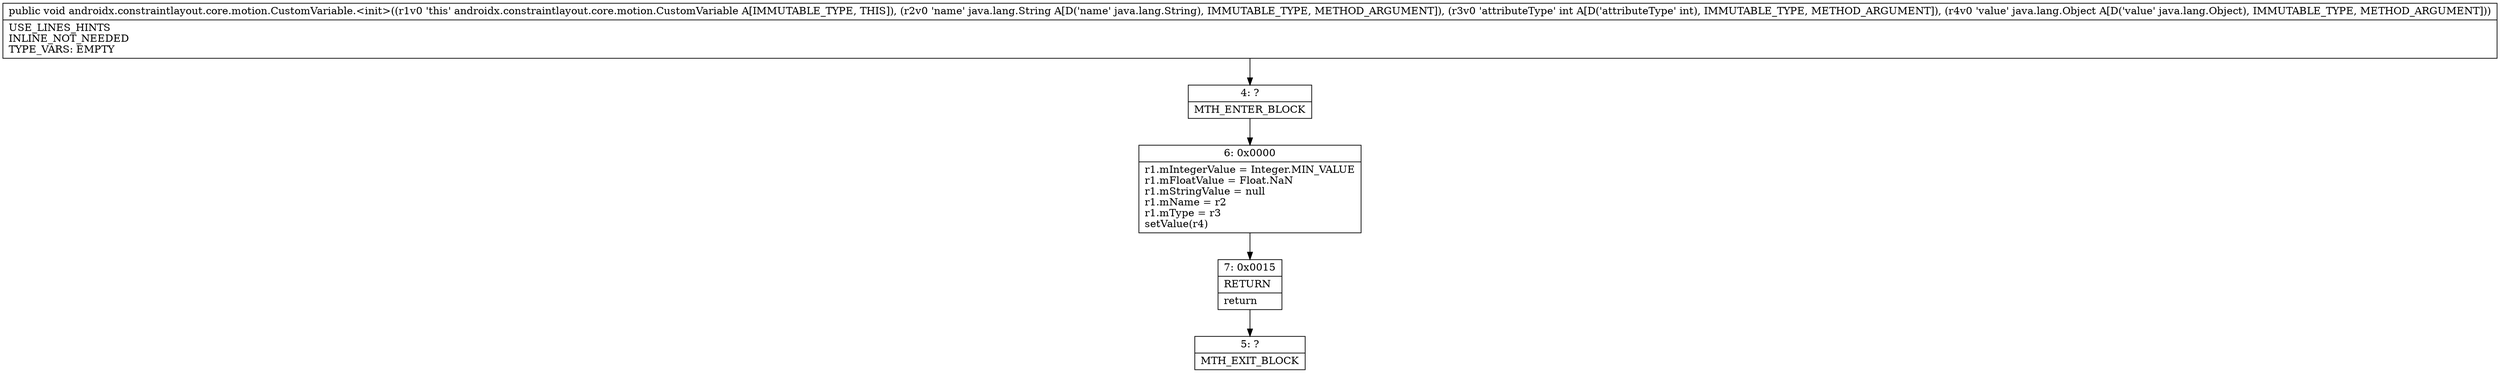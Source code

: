 digraph "CFG forandroidx.constraintlayout.core.motion.CustomVariable.\<init\>(Ljava\/lang\/String;ILjava\/lang\/Object;)V" {
Node_4 [shape=record,label="{4\:\ ?|MTH_ENTER_BLOCK\l}"];
Node_6 [shape=record,label="{6\:\ 0x0000|r1.mIntegerValue = Integer.MIN_VALUE\lr1.mFloatValue = Float.NaN\lr1.mStringValue = null\lr1.mName = r2\lr1.mType = r3\lsetValue(r4)\l}"];
Node_7 [shape=record,label="{7\:\ 0x0015|RETURN\l|return\l}"];
Node_5 [shape=record,label="{5\:\ ?|MTH_EXIT_BLOCK\l}"];
MethodNode[shape=record,label="{public void androidx.constraintlayout.core.motion.CustomVariable.\<init\>((r1v0 'this' androidx.constraintlayout.core.motion.CustomVariable A[IMMUTABLE_TYPE, THIS]), (r2v0 'name' java.lang.String A[D('name' java.lang.String), IMMUTABLE_TYPE, METHOD_ARGUMENT]), (r3v0 'attributeType' int A[D('attributeType' int), IMMUTABLE_TYPE, METHOD_ARGUMENT]), (r4v0 'value' java.lang.Object A[D('value' java.lang.Object), IMMUTABLE_TYPE, METHOD_ARGUMENT]))  | USE_LINES_HINTS\lINLINE_NOT_NEEDED\lTYPE_VARS: EMPTY\l}"];
MethodNode -> Node_4;Node_4 -> Node_6;
Node_6 -> Node_7;
Node_7 -> Node_5;
}

